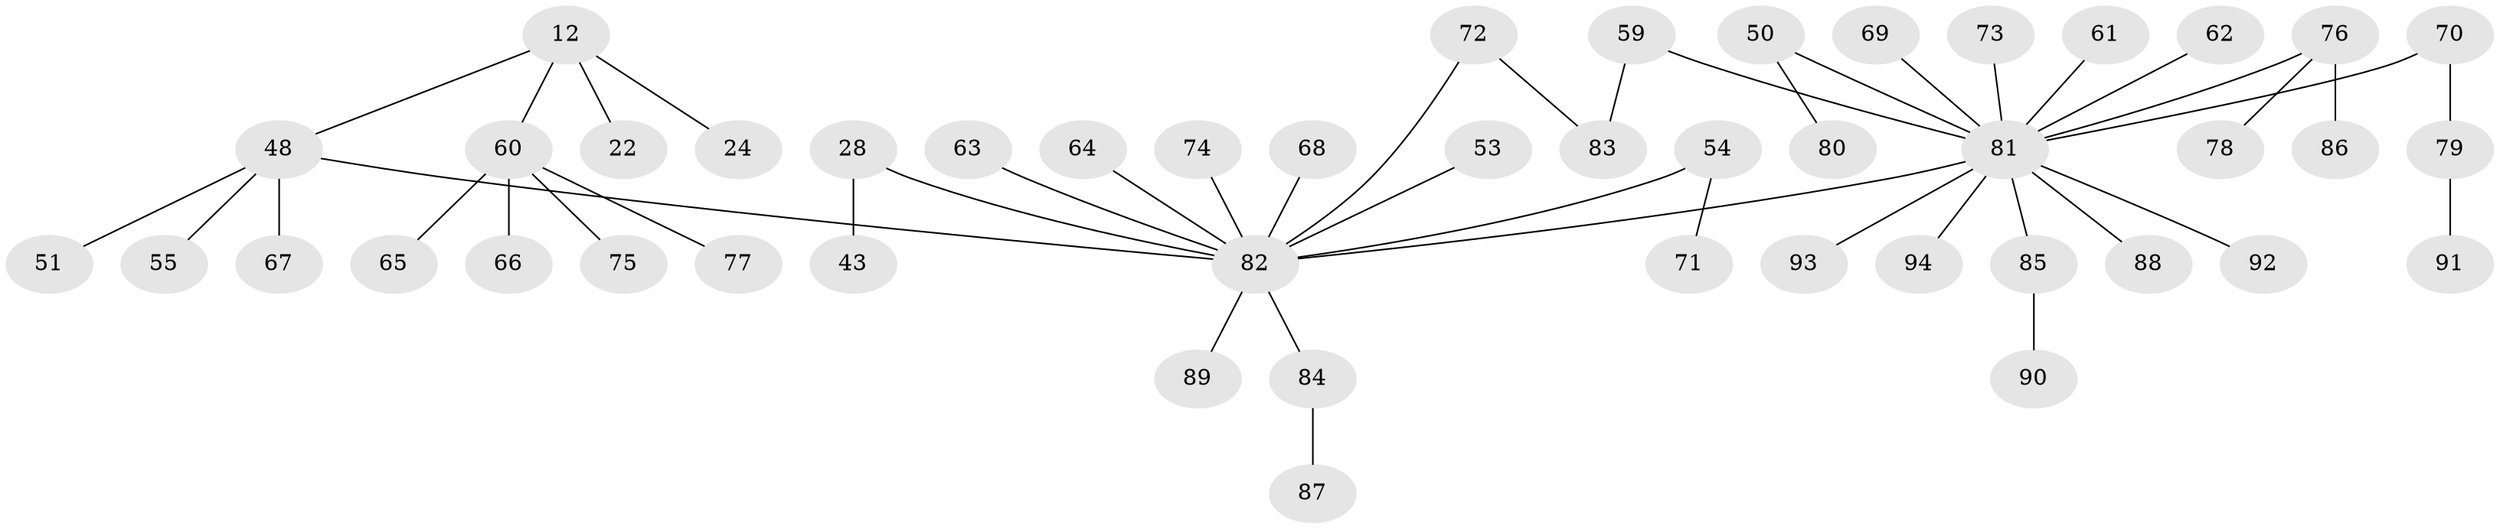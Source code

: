 // original degree distribution, {5: 0.031914893617021274, 8: 0.02127659574468085, 3: 0.10638297872340426, 6: 0.010638297872340425, 2: 0.32978723404255317, 4: 0.0425531914893617, 1: 0.4574468085106383}
// Generated by graph-tools (version 1.1) at 2025/41/03/09/25 04:41:43]
// undirected, 47 vertices, 47 edges
graph export_dot {
graph [start="1"]
  node [color=gray90,style=filled];
  12;
  22;
  24;
  28;
  43;
  48 [super="+39+45"];
  50;
  51;
  53;
  54;
  55;
  59;
  60 [super="+57"];
  61;
  62;
  63;
  64;
  65;
  66;
  67;
  68;
  69;
  70;
  71;
  72 [super="+37+56"];
  73;
  74;
  75;
  76 [super="+58"];
  77;
  78;
  79;
  80;
  81 [super="+41+26+27+38+40+44+52+47+49"];
  82 [super="+17+46+18+25+36"];
  83;
  84 [super="+29"];
  85;
  86;
  87;
  88;
  89;
  90;
  91;
  92;
  93;
  94;
  12 -- 22;
  12 -- 24;
  12 -- 60;
  12 -- 48;
  28 -- 43;
  28 -- 82;
  48 -- 67;
  48 -- 82;
  48 -- 51;
  48 -- 55;
  50 -- 80;
  50 -- 81;
  53 -- 82;
  54 -- 71;
  54 -- 82;
  59 -- 83;
  59 -- 81;
  60 -- 75;
  60 -- 77;
  60 -- 65;
  60 -- 66;
  61 -- 81;
  62 -- 81;
  63 -- 82;
  64 -- 82;
  68 -- 82;
  69 -- 81;
  70 -- 79;
  70 -- 81;
  72 -- 83;
  72 -- 82;
  73 -- 81;
  74 -- 82;
  76 -- 86;
  76 -- 81;
  76 -- 78;
  79 -- 91;
  81 -- 92;
  81 -- 85;
  81 -- 94;
  81 -- 93;
  81 -- 88;
  81 -- 82;
  82 -- 84;
  82 -- 89;
  84 -- 87;
  85 -- 90;
}
